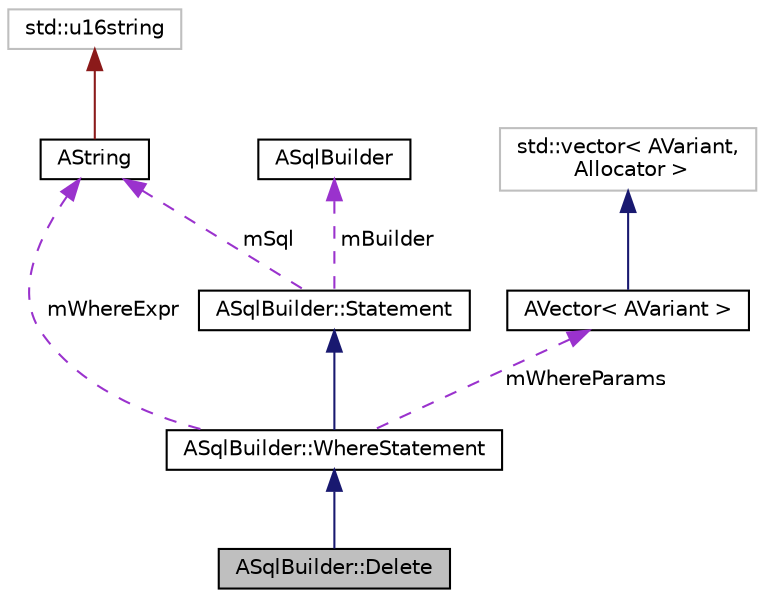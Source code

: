 digraph "ASqlBuilder::Delete"
{
 // LATEX_PDF_SIZE
  edge [fontname="Helvetica",fontsize="10",labelfontname="Helvetica",labelfontsize="10"];
  node [fontname="Helvetica",fontsize="10",shape=record];
  Node1 [label="ASqlBuilder::Delete",height=0.2,width=0.4,color="black", fillcolor="grey75", style="filled", fontcolor="black",tooltip=" "];
  Node2 -> Node1 [dir="back",color="midnightblue",fontsize="10",style="solid",fontname="Helvetica"];
  Node2 [label="ASqlBuilder::WhereStatement",height=0.2,width=0.4,color="black", fillcolor="white", style="filled",URL="$classASqlBuilder_1_1WhereStatement.html",tooltip=" "];
  Node3 -> Node2 [dir="back",color="midnightblue",fontsize="10",style="solid",fontname="Helvetica"];
  Node3 [label="ASqlBuilder::Statement",height=0.2,width=0.4,color="black", fillcolor="white", style="filled",URL="$classASqlBuilder_1_1Statement.html",tooltip=" "];
  Node4 -> Node3 [dir="back",color="darkorchid3",fontsize="10",style="dashed",label=" mSql" ,fontname="Helvetica"];
  Node4 [label="AString",height=0.2,width=0.4,color="black", fillcolor="white", style="filled",URL="$classAString.html",tooltip="Represents a Unicode character string."];
  Node5 -> Node4 [dir="back",color="firebrick4",fontsize="10",style="solid",fontname="Helvetica"];
  Node5 [label="std::u16string",height=0.2,width=0.4,color="grey75", fillcolor="white", style="filled",tooltip=" "];
  Node6 -> Node3 [dir="back",color="darkorchid3",fontsize="10",style="dashed",label=" mBuilder" ,fontname="Helvetica"];
  Node6 [label="ASqlBuilder",height=0.2,width=0.4,color="black", fillcolor="white", style="filled",URL="$classASqlBuilder.html",tooltip=" "];
  Node7 -> Node2 [dir="back",color="darkorchid3",fontsize="10",style="dashed",label=" mWhereParams" ,fontname="Helvetica"];
  Node7 [label="AVector\< AVariant \>",height=0.2,width=0.4,color="black", fillcolor="white", style="filled",URL="$classAVector.html",tooltip=" "];
  Node8 -> Node7 [dir="back",color="midnightblue",fontsize="10",style="solid",fontname="Helvetica"];
  Node8 [label="std::vector\< AVariant,\l Allocator \>",height=0.2,width=0.4,color="grey75", fillcolor="white", style="filled",tooltip=" "];
  Node4 -> Node2 [dir="back",color="darkorchid3",fontsize="10",style="dashed",label=" mWhereExpr" ,fontname="Helvetica"];
}
